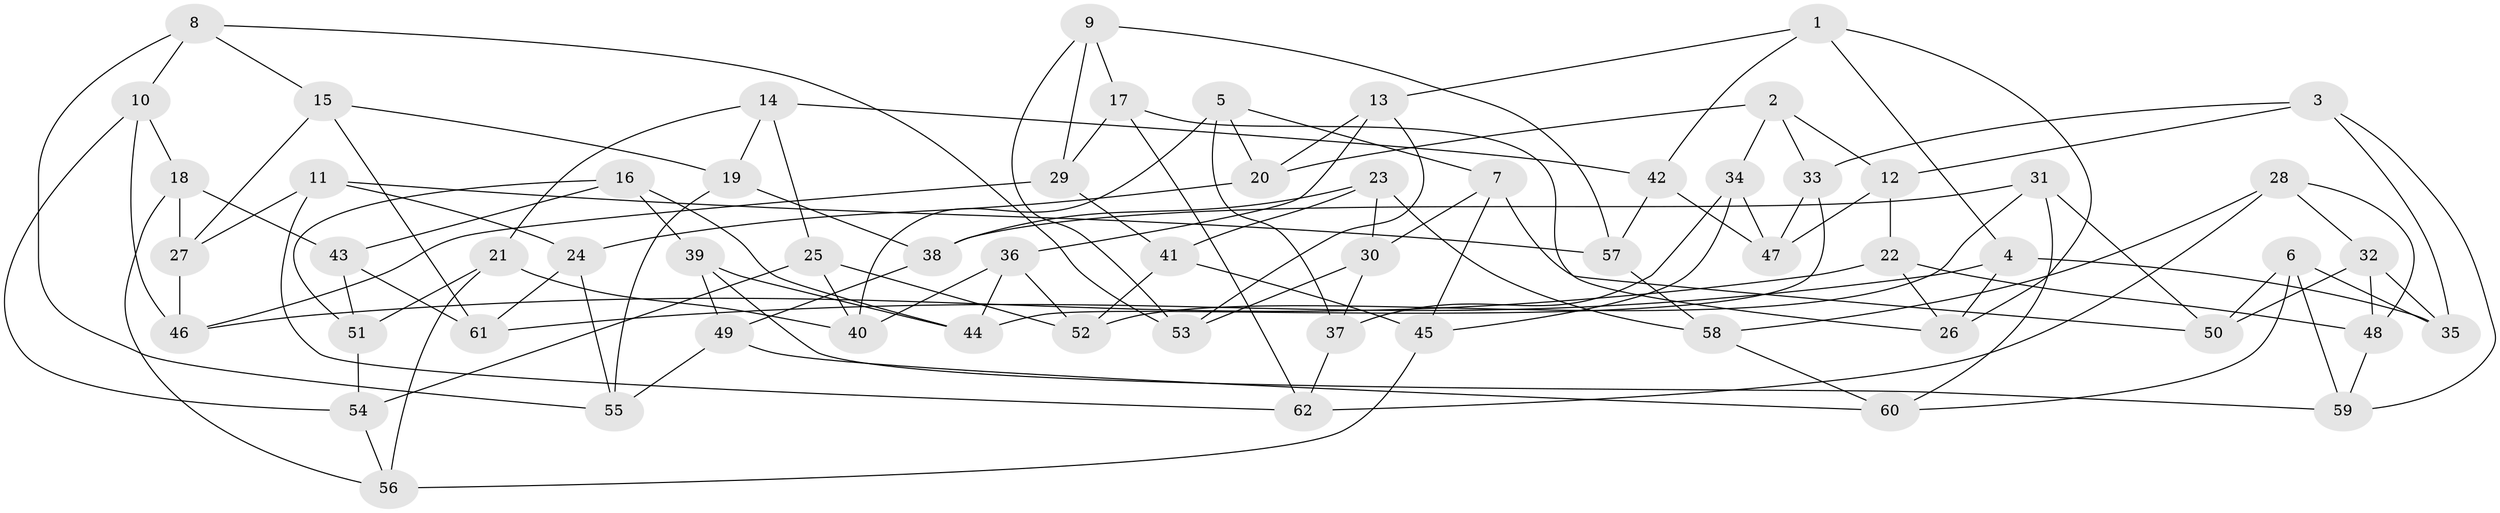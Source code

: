 // Generated by graph-tools (version 1.1) at 2025/58/03/09/25 04:58:16]
// undirected, 62 vertices, 124 edges
graph export_dot {
graph [start="1"]
  node [color=gray90,style=filled];
  1;
  2;
  3;
  4;
  5;
  6;
  7;
  8;
  9;
  10;
  11;
  12;
  13;
  14;
  15;
  16;
  17;
  18;
  19;
  20;
  21;
  22;
  23;
  24;
  25;
  26;
  27;
  28;
  29;
  30;
  31;
  32;
  33;
  34;
  35;
  36;
  37;
  38;
  39;
  40;
  41;
  42;
  43;
  44;
  45;
  46;
  47;
  48;
  49;
  50;
  51;
  52;
  53;
  54;
  55;
  56;
  57;
  58;
  59;
  60;
  61;
  62;
  1 -- 4;
  1 -- 42;
  1 -- 26;
  1 -- 13;
  2 -- 34;
  2 -- 20;
  2 -- 33;
  2 -- 12;
  3 -- 59;
  3 -- 35;
  3 -- 12;
  3 -- 33;
  4 -- 35;
  4 -- 26;
  4 -- 61;
  5 -- 7;
  5 -- 40;
  5 -- 37;
  5 -- 20;
  6 -- 50;
  6 -- 35;
  6 -- 60;
  6 -- 59;
  7 -- 45;
  7 -- 30;
  7 -- 50;
  8 -- 55;
  8 -- 10;
  8 -- 53;
  8 -- 15;
  9 -- 29;
  9 -- 57;
  9 -- 17;
  9 -- 53;
  10 -- 18;
  10 -- 46;
  10 -- 54;
  11 -- 57;
  11 -- 62;
  11 -- 24;
  11 -- 27;
  12 -- 22;
  12 -- 47;
  13 -- 20;
  13 -- 36;
  13 -- 53;
  14 -- 25;
  14 -- 21;
  14 -- 19;
  14 -- 42;
  15 -- 27;
  15 -- 61;
  15 -- 19;
  16 -- 43;
  16 -- 39;
  16 -- 44;
  16 -- 51;
  17 -- 29;
  17 -- 26;
  17 -- 62;
  18 -- 56;
  18 -- 43;
  18 -- 27;
  19 -- 38;
  19 -- 55;
  20 -- 24;
  21 -- 51;
  21 -- 56;
  21 -- 40;
  22 -- 48;
  22 -- 26;
  22 -- 46;
  23 -- 30;
  23 -- 41;
  23 -- 38;
  23 -- 58;
  24 -- 55;
  24 -- 61;
  25 -- 54;
  25 -- 40;
  25 -- 52;
  27 -- 46;
  28 -- 48;
  28 -- 58;
  28 -- 62;
  28 -- 32;
  29 -- 46;
  29 -- 41;
  30 -- 37;
  30 -- 53;
  31 -- 60;
  31 -- 38;
  31 -- 50;
  31 -- 52;
  32 -- 48;
  32 -- 35;
  32 -- 50;
  33 -- 44;
  33 -- 47;
  34 -- 45;
  34 -- 47;
  34 -- 37;
  36 -- 40;
  36 -- 44;
  36 -- 52;
  37 -- 62;
  38 -- 49;
  39 -- 44;
  39 -- 59;
  39 -- 49;
  41 -- 52;
  41 -- 45;
  42 -- 57;
  42 -- 47;
  43 -- 51;
  43 -- 61;
  45 -- 56;
  48 -- 59;
  49 -- 60;
  49 -- 55;
  51 -- 54;
  54 -- 56;
  57 -- 58;
  58 -- 60;
}
